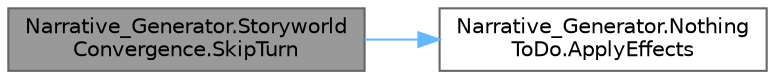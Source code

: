 digraph "Narrative_Generator.StoryworldConvergence.SkipTurn"
{
 // LATEX_PDF_SIZE
  bgcolor="transparent";
  edge [fontname=Helvetica,fontsize=10,labelfontname=Helvetica,labelfontsize=10];
  node [fontname=Helvetica,fontsize=10,shape=box,height=0.2,width=0.4];
  rankdir="LR";
  Node1 [label="Narrative_Generator.Storyworld\lConvergence.SkipTurn",height=0.2,width=0.4,color="gray40", fillcolor="grey60", style="filled", fontcolor="black",tooltip="To skip a turn (action), an action \"NothingToDo\" is created and applied."];
  Node1 -> Node2 [color="steelblue1",style="solid"];
  Node2 [label="Narrative_Generator.Nothing\lToDo.ApplyEffects",height=0.2,width=0.4,color="grey40", fillcolor="white", style="filled",URL="$class_narrative___generator_1_1_nothing_to_do.html#a5916d4a5295b1aa22330a8929badb828",tooltip="A method that changes the passed world state according to the effects of the action."];
}
